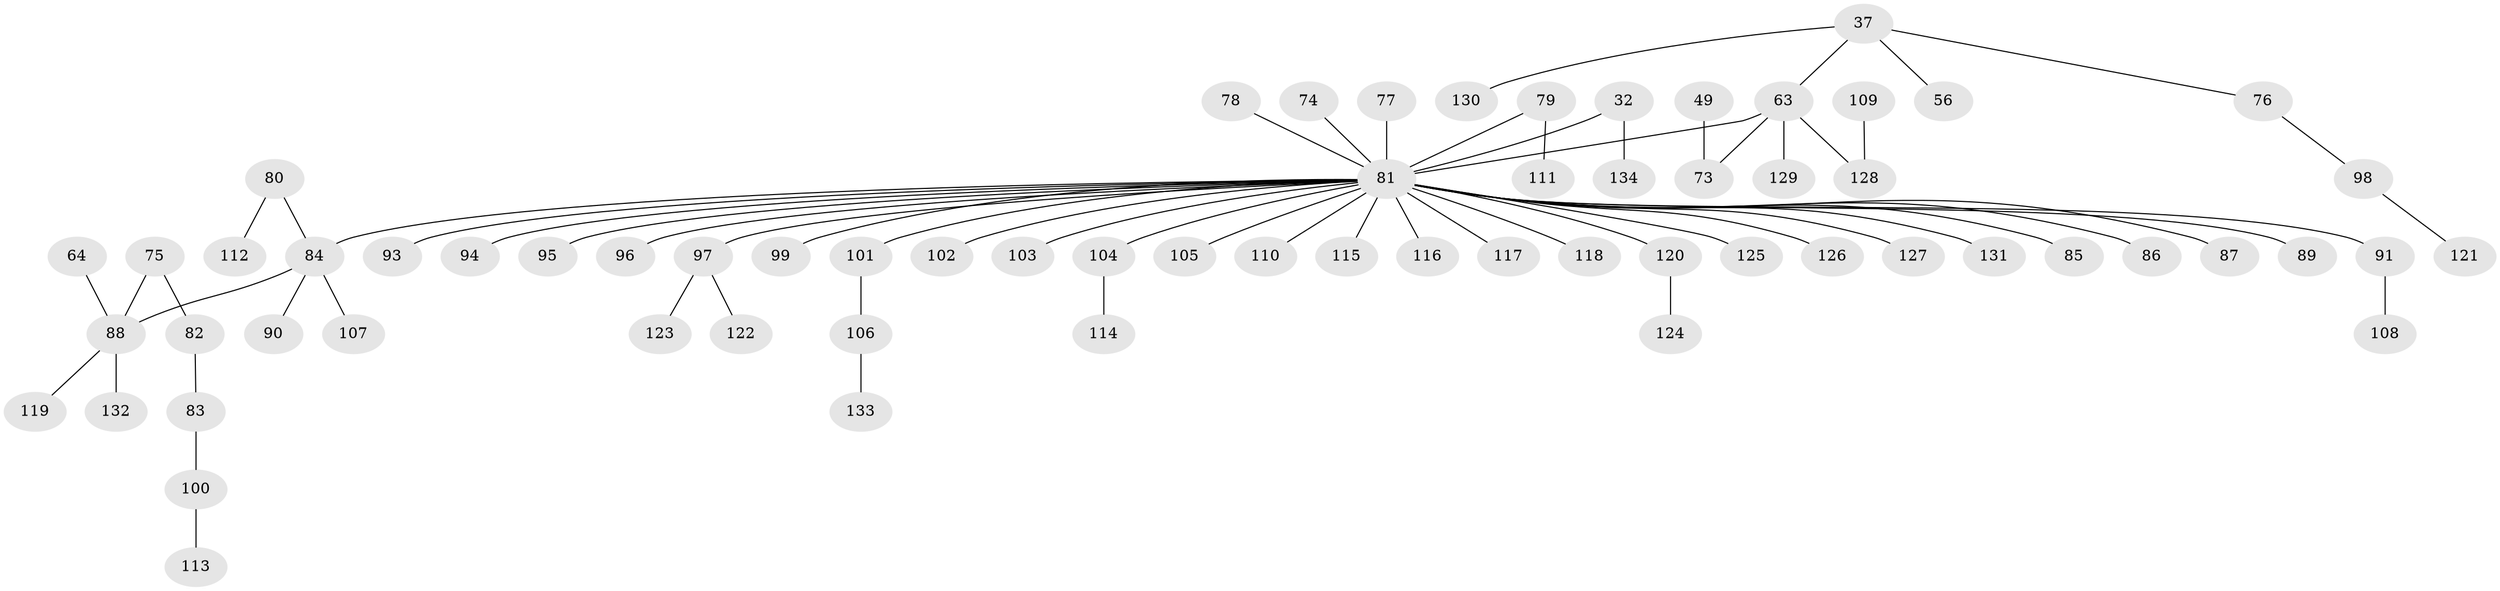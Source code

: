 // original degree distribution, {3: 0.1417910447761194, 2: 0.23134328358208955, 5: 0.05970149253731343, 6: 0.014925373134328358, 4: 0.05223880597014925, 1: 0.5}
// Generated by graph-tools (version 1.1) at 2025/53/03/09/25 04:53:31]
// undirected, 67 vertices, 66 edges
graph export_dot {
graph [start="1"]
  node [color=gray90,style=filled];
  32;
  37;
  49;
  56;
  63 [super="+11+45"];
  64;
  73 [super="+47"];
  74;
  75;
  76;
  77;
  78;
  79;
  80;
  81 [super="+70+60+68+55+66+40+29+65+52+71+72"];
  82;
  83;
  84 [super="+17"];
  85;
  86;
  87;
  88 [super="+58+67+62"];
  89;
  90;
  91;
  93;
  94;
  95;
  96;
  97 [super="+41"];
  98;
  99;
  100;
  101;
  102;
  103;
  104;
  105;
  106;
  107;
  108;
  109;
  110;
  111;
  112;
  113;
  114;
  115;
  116;
  117;
  118;
  119;
  120 [super="+92"];
  121;
  122;
  123;
  124;
  125;
  126;
  127;
  128 [super="+54"];
  129;
  130;
  131;
  132;
  133;
  134;
  32 -- 134;
  32 -- 81;
  37 -- 56;
  37 -- 76;
  37 -- 130;
  37 -- 63;
  49 -- 73;
  63 -- 129;
  63 -- 73;
  63 -- 81;
  63 -- 128;
  64 -- 88;
  74 -- 81;
  75 -- 82;
  75 -- 88;
  76 -- 98;
  77 -- 81;
  78 -- 81;
  79 -- 111;
  79 -- 81;
  80 -- 112;
  80 -- 84;
  81 -- 99;
  81 -- 103;
  81 -- 131;
  81 -- 84;
  81 -- 85;
  81 -- 86;
  81 -- 87;
  81 -- 91;
  81 -- 93;
  81 -- 94;
  81 -- 95;
  81 -- 96;
  81 -- 97;
  81 -- 104;
  81 -- 105;
  81 -- 110;
  81 -- 115;
  81 -- 116;
  81 -- 117;
  81 -- 118;
  81 -- 125;
  81 -- 126;
  81 -- 127;
  81 -- 102;
  81 -- 120;
  81 -- 101;
  81 -- 89;
  82 -- 83;
  83 -- 100;
  84 -- 90;
  84 -- 107;
  84 -- 88;
  88 -- 119;
  88 -- 132;
  91 -- 108;
  97 -- 122;
  97 -- 123;
  98 -- 121;
  100 -- 113;
  101 -- 106;
  104 -- 114;
  106 -- 133;
  109 -- 128;
  120 -- 124;
}
